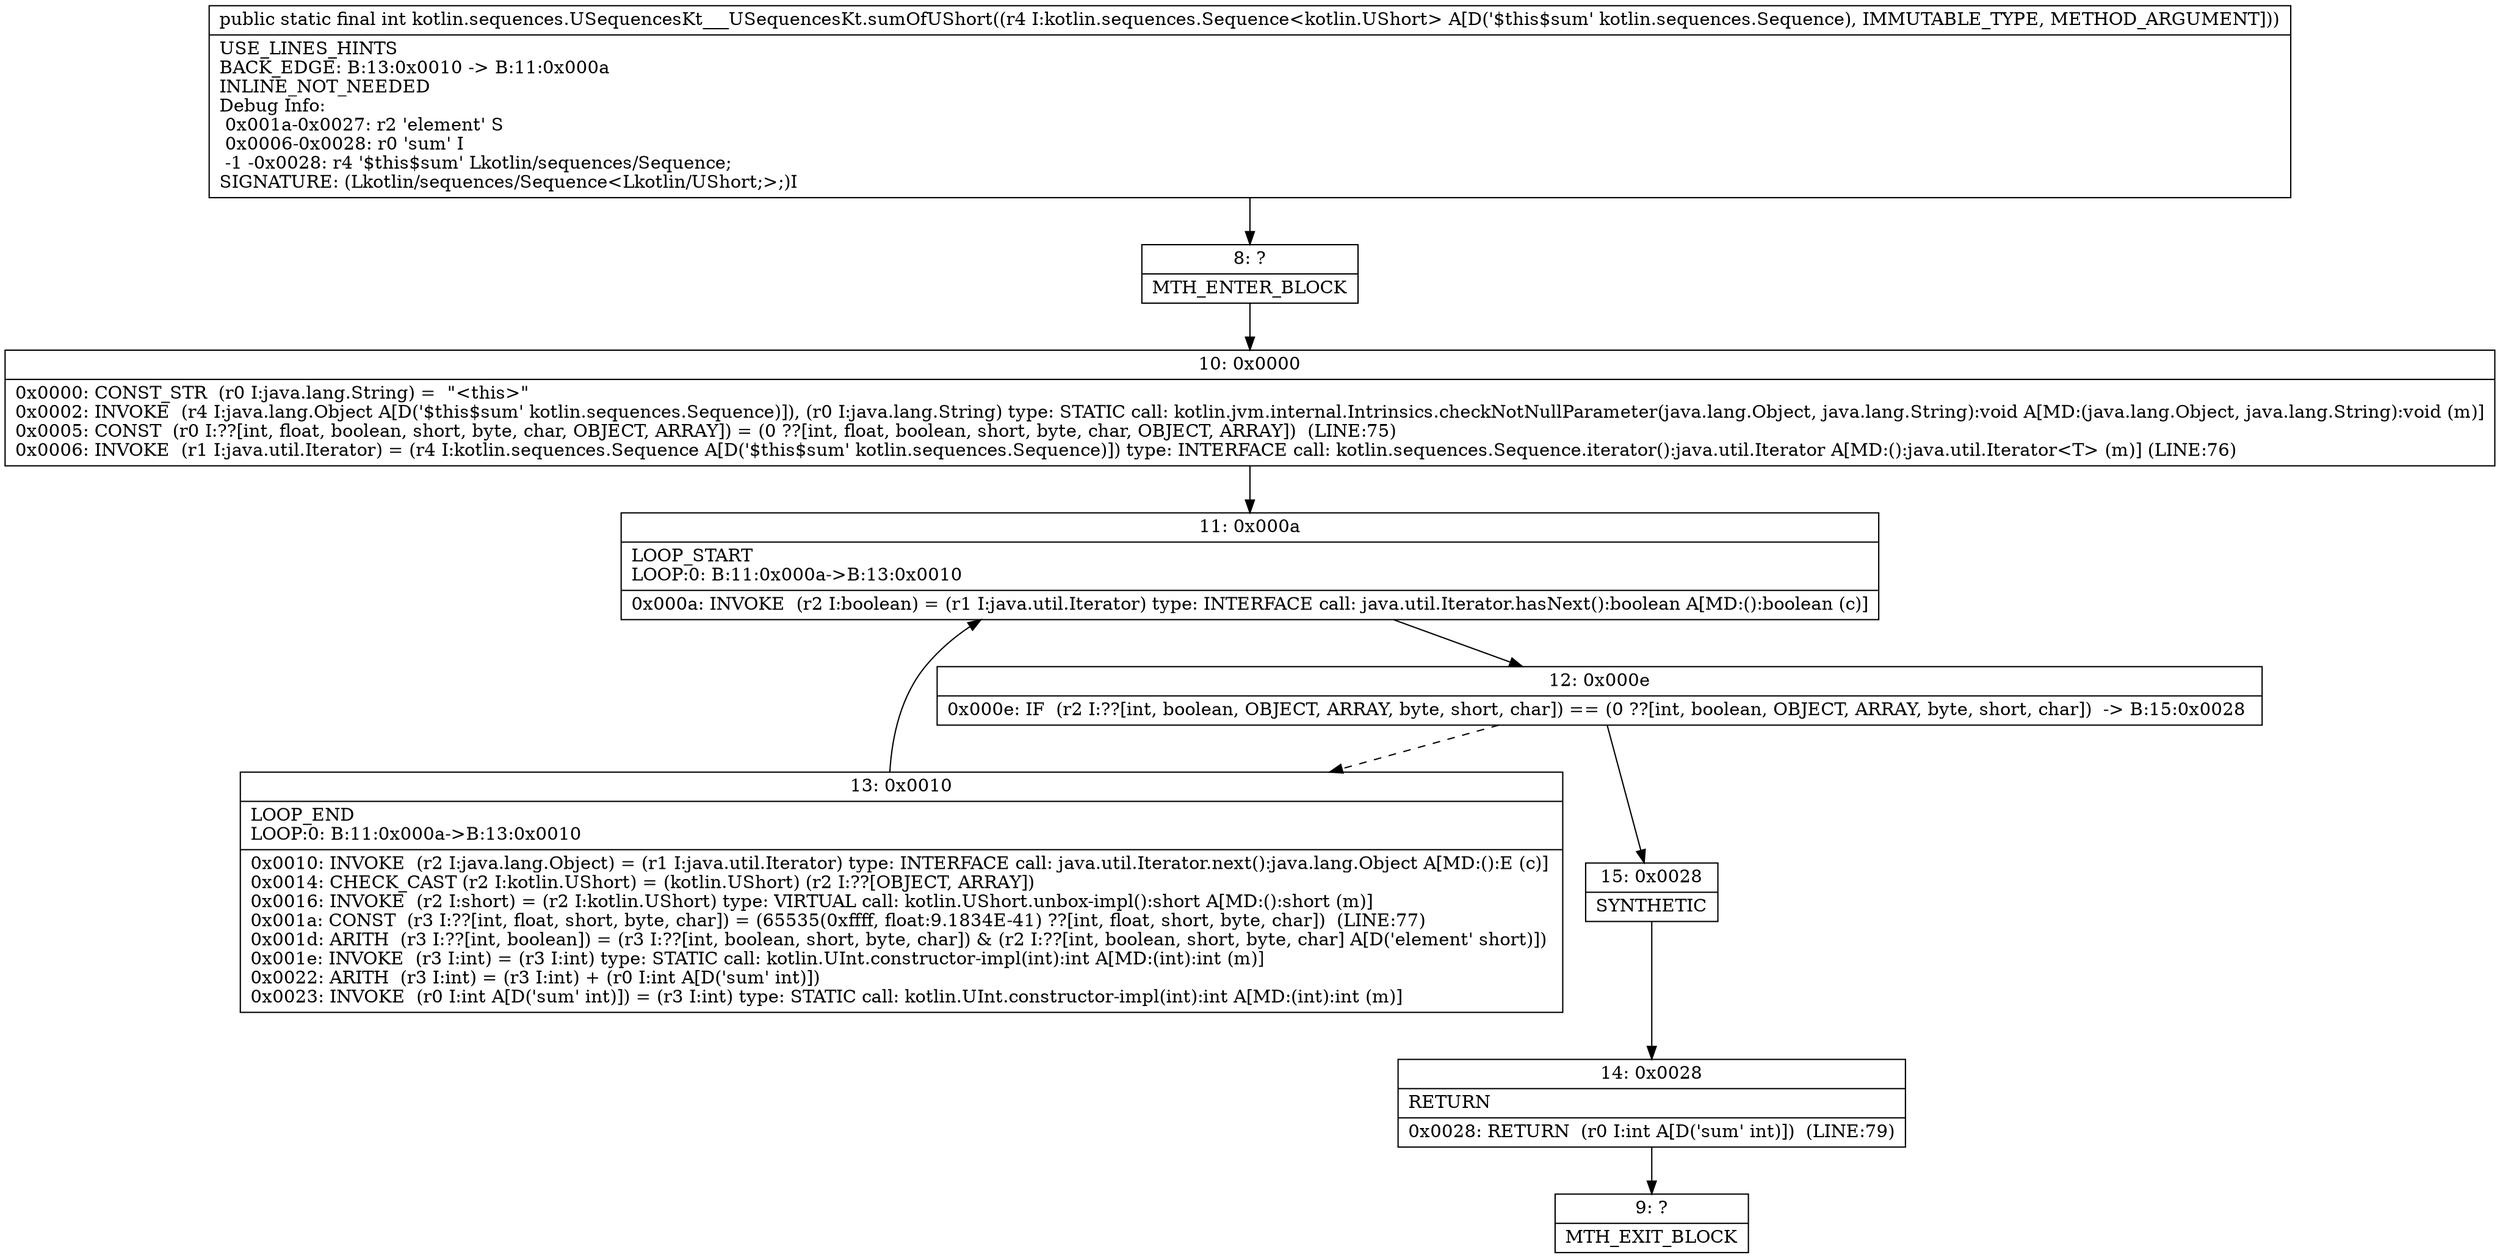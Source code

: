 digraph "CFG forkotlin.sequences.USequencesKt___USequencesKt.sumOfUShort(Lkotlin\/sequences\/Sequence;)I" {
Node_8 [shape=record,label="{8\:\ ?|MTH_ENTER_BLOCK\l}"];
Node_10 [shape=record,label="{10\:\ 0x0000|0x0000: CONST_STR  (r0 I:java.lang.String) =  \"\<this\>\" \l0x0002: INVOKE  (r4 I:java.lang.Object A[D('$this$sum' kotlin.sequences.Sequence)]), (r0 I:java.lang.String) type: STATIC call: kotlin.jvm.internal.Intrinsics.checkNotNullParameter(java.lang.Object, java.lang.String):void A[MD:(java.lang.Object, java.lang.String):void (m)]\l0x0005: CONST  (r0 I:??[int, float, boolean, short, byte, char, OBJECT, ARRAY]) = (0 ??[int, float, boolean, short, byte, char, OBJECT, ARRAY])  (LINE:75)\l0x0006: INVOKE  (r1 I:java.util.Iterator) = (r4 I:kotlin.sequences.Sequence A[D('$this$sum' kotlin.sequences.Sequence)]) type: INTERFACE call: kotlin.sequences.Sequence.iterator():java.util.Iterator A[MD:():java.util.Iterator\<T\> (m)] (LINE:76)\l}"];
Node_11 [shape=record,label="{11\:\ 0x000a|LOOP_START\lLOOP:0: B:11:0x000a\-\>B:13:0x0010\l|0x000a: INVOKE  (r2 I:boolean) = (r1 I:java.util.Iterator) type: INTERFACE call: java.util.Iterator.hasNext():boolean A[MD:():boolean (c)]\l}"];
Node_12 [shape=record,label="{12\:\ 0x000e|0x000e: IF  (r2 I:??[int, boolean, OBJECT, ARRAY, byte, short, char]) == (0 ??[int, boolean, OBJECT, ARRAY, byte, short, char])  \-\> B:15:0x0028 \l}"];
Node_13 [shape=record,label="{13\:\ 0x0010|LOOP_END\lLOOP:0: B:11:0x000a\-\>B:13:0x0010\l|0x0010: INVOKE  (r2 I:java.lang.Object) = (r1 I:java.util.Iterator) type: INTERFACE call: java.util.Iterator.next():java.lang.Object A[MD:():E (c)]\l0x0014: CHECK_CAST (r2 I:kotlin.UShort) = (kotlin.UShort) (r2 I:??[OBJECT, ARRAY]) \l0x0016: INVOKE  (r2 I:short) = (r2 I:kotlin.UShort) type: VIRTUAL call: kotlin.UShort.unbox\-impl():short A[MD:():short (m)]\l0x001a: CONST  (r3 I:??[int, float, short, byte, char]) = (65535(0xffff, float:9.1834E\-41) ??[int, float, short, byte, char])  (LINE:77)\l0x001d: ARITH  (r3 I:??[int, boolean]) = (r3 I:??[int, boolean, short, byte, char]) & (r2 I:??[int, boolean, short, byte, char] A[D('element' short)]) \l0x001e: INVOKE  (r3 I:int) = (r3 I:int) type: STATIC call: kotlin.UInt.constructor\-impl(int):int A[MD:(int):int (m)]\l0x0022: ARITH  (r3 I:int) = (r3 I:int) + (r0 I:int A[D('sum' int)]) \l0x0023: INVOKE  (r0 I:int A[D('sum' int)]) = (r3 I:int) type: STATIC call: kotlin.UInt.constructor\-impl(int):int A[MD:(int):int (m)]\l}"];
Node_15 [shape=record,label="{15\:\ 0x0028|SYNTHETIC\l}"];
Node_14 [shape=record,label="{14\:\ 0x0028|RETURN\l|0x0028: RETURN  (r0 I:int A[D('sum' int)])  (LINE:79)\l}"];
Node_9 [shape=record,label="{9\:\ ?|MTH_EXIT_BLOCK\l}"];
MethodNode[shape=record,label="{public static final int kotlin.sequences.USequencesKt___USequencesKt.sumOfUShort((r4 I:kotlin.sequences.Sequence\<kotlin.UShort\> A[D('$this$sum' kotlin.sequences.Sequence), IMMUTABLE_TYPE, METHOD_ARGUMENT]))  | USE_LINES_HINTS\lBACK_EDGE: B:13:0x0010 \-\> B:11:0x000a\lINLINE_NOT_NEEDED\lDebug Info:\l  0x001a\-0x0027: r2 'element' S\l  0x0006\-0x0028: r0 'sum' I\l  \-1 \-0x0028: r4 '$this$sum' Lkotlin\/sequences\/Sequence;\lSIGNATURE: (Lkotlin\/sequences\/Sequence\<Lkotlin\/UShort;\>;)I\l}"];
MethodNode -> Node_8;Node_8 -> Node_10;
Node_10 -> Node_11;
Node_11 -> Node_12;
Node_12 -> Node_13[style=dashed];
Node_12 -> Node_15;
Node_13 -> Node_11;
Node_15 -> Node_14;
Node_14 -> Node_9;
}

